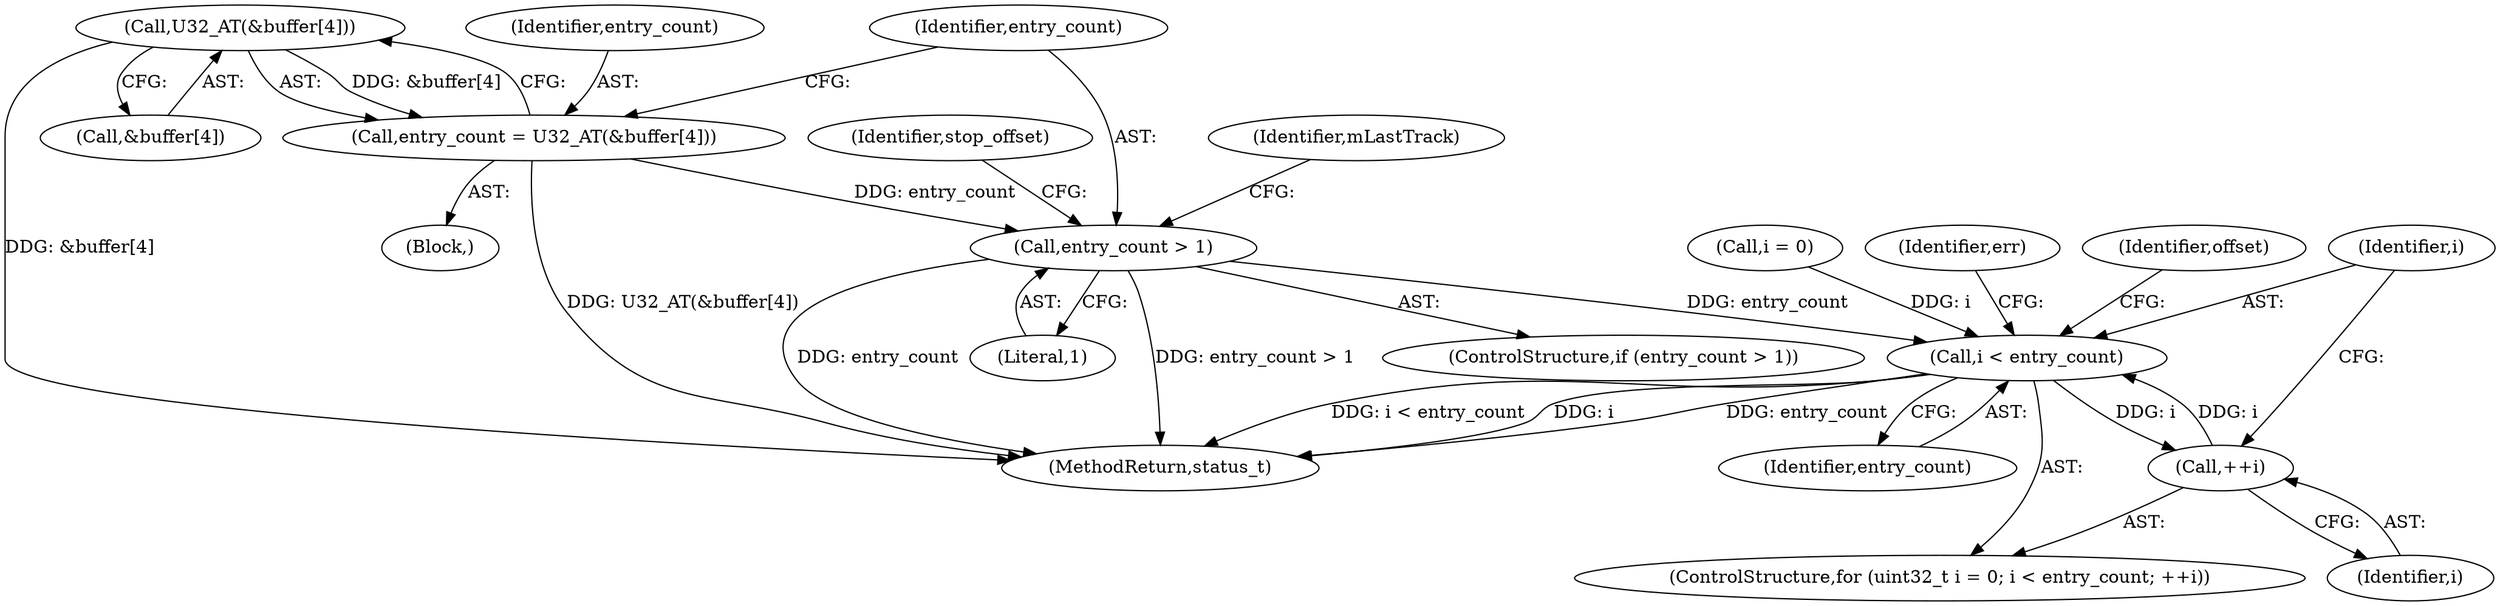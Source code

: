 digraph "0_Android_8a3a2f6ea7defe1a81bb32b3c9f3537f84749b9d@array" {
"1001607" [label="(Call,U32_AT(&buffer[4]))"];
"1001605" [label="(Call,entry_count = U32_AT(&buffer[4]))"];
"1001613" [label="(Call,entry_count > 1)"];
"1001666" [label="(Call,i < entry_count)"];
"1001669" [label="(Call,++i)"];
"1001669" [label="(Call,++i)"];
"1001615" [label="(Literal,1)"];
"1001668" [label="(Identifier,entry_count)"];
"1001670" [label="(Identifier,i)"];
"1001620" [label="(Identifier,mLastTrack)"];
"1001614" [label="(Identifier,entry_count)"];
"1001606" [label="(Identifier,entry_count)"];
"1001607" [label="(Call,U32_AT(&buffer[4]))"];
"1001667" [label="(Identifier,i)"];
"1001612" [label="(ControlStructure,if (entry_count > 1))"];
"1001613" [label="(Call,entry_count > 1)"];
"1001666" [label="(Call,i < entry_count)"];
"1001663" [label="(Call,i = 0)"];
"1003923" [label="(MethodReturn,status_t)"];
"1001605" [label="(Call,entry_count = U32_AT(&buffer[4]))"];
"1001650" [label="(Identifier,stop_offset)"];
"1001674" [label="(Identifier,err)"];
"1001608" [label="(Call,&buffer[4])"];
"1001574" [label="(Block,)"];
"1001661" [label="(ControlStructure,for (uint32_t i = 0; i < entry_count; ++i))"];
"1001690" [label="(Identifier,offset)"];
"1001607" -> "1001605"  [label="AST: "];
"1001607" -> "1001608"  [label="CFG: "];
"1001608" -> "1001607"  [label="AST: "];
"1001605" -> "1001607"  [label="CFG: "];
"1001607" -> "1003923"  [label="DDG: &buffer[4]"];
"1001607" -> "1001605"  [label="DDG: &buffer[4]"];
"1001605" -> "1001574"  [label="AST: "];
"1001606" -> "1001605"  [label="AST: "];
"1001614" -> "1001605"  [label="CFG: "];
"1001605" -> "1003923"  [label="DDG: U32_AT(&buffer[4])"];
"1001605" -> "1001613"  [label="DDG: entry_count"];
"1001613" -> "1001612"  [label="AST: "];
"1001613" -> "1001615"  [label="CFG: "];
"1001614" -> "1001613"  [label="AST: "];
"1001615" -> "1001613"  [label="AST: "];
"1001620" -> "1001613"  [label="CFG: "];
"1001650" -> "1001613"  [label="CFG: "];
"1001613" -> "1003923"  [label="DDG: entry_count"];
"1001613" -> "1003923"  [label="DDG: entry_count > 1"];
"1001613" -> "1001666"  [label="DDG: entry_count"];
"1001666" -> "1001661"  [label="AST: "];
"1001666" -> "1001668"  [label="CFG: "];
"1001667" -> "1001666"  [label="AST: "];
"1001668" -> "1001666"  [label="AST: "];
"1001674" -> "1001666"  [label="CFG: "];
"1001690" -> "1001666"  [label="CFG: "];
"1001666" -> "1003923"  [label="DDG: entry_count"];
"1001666" -> "1003923"  [label="DDG: i < entry_count"];
"1001666" -> "1003923"  [label="DDG: i"];
"1001669" -> "1001666"  [label="DDG: i"];
"1001663" -> "1001666"  [label="DDG: i"];
"1001666" -> "1001669"  [label="DDG: i"];
"1001669" -> "1001661"  [label="AST: "];
"1001669" -> "1001670"  [label="CFG: "];
"1001670" -> "1001669"  [label="AST: "];
"1001667" -> "1001669"  [label="CFG: "];
}
